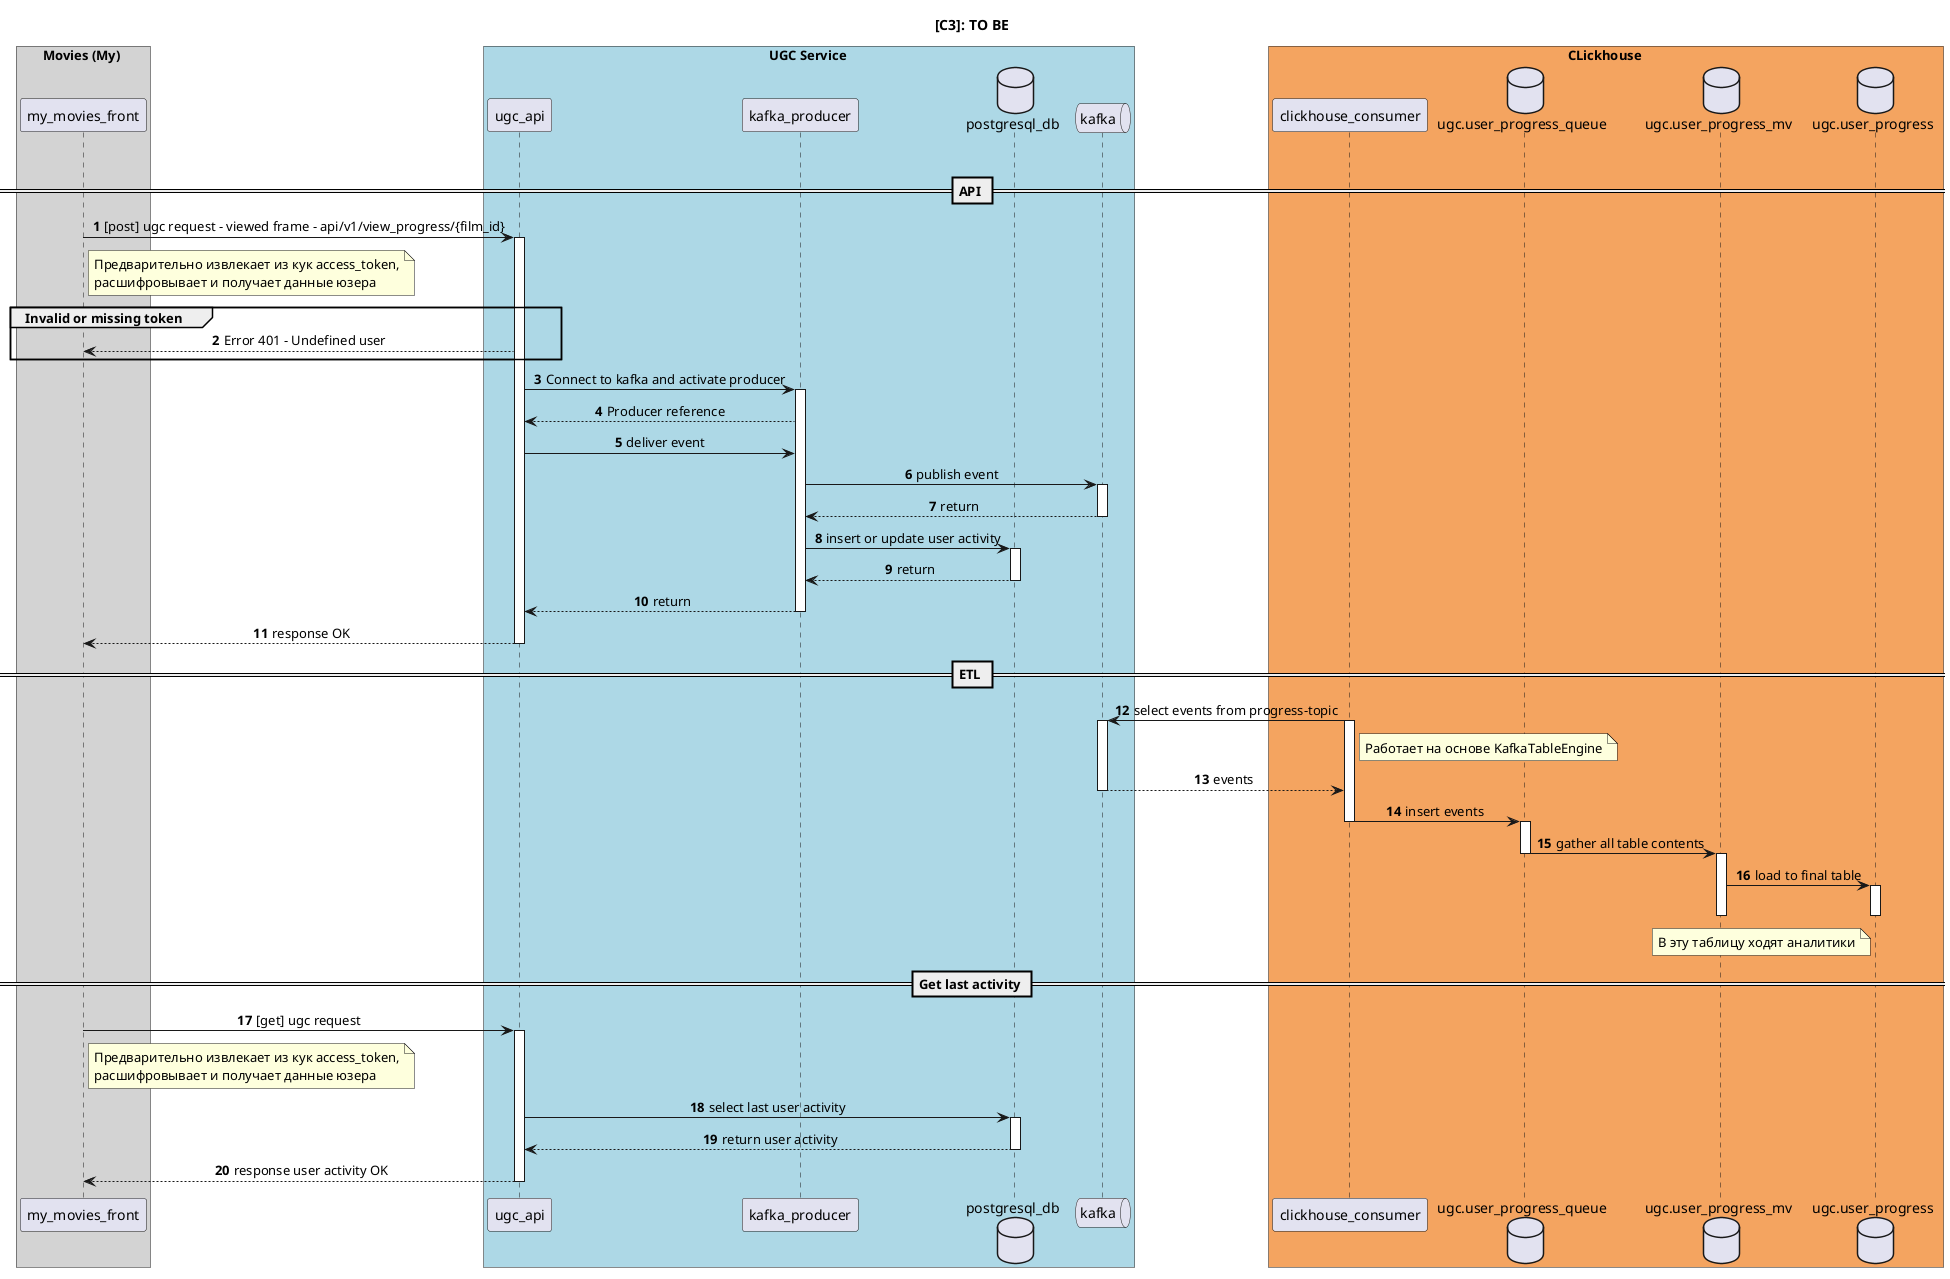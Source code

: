 @startuml

title [C3]: TO BE

autonumber
skinparam sequenceMessageAlign center

box Movies (My) #LightGray
participant my_movies_front as my_movies_front
end box

|||

box UGC Service #lightBlue
participant ugc_api as ugc_api
participant kafka_producer as kafka_producer
database postgresql_db as postgresql_db
queue kafka as kafka
participant clickhouse_consumer as clickhouse_consumer
database ugc.user_progress as ugc.user_progress
end box

== API ==

my_movies_front -> ugc_api: [post] ugc request - viewed frame - api/v1/view_progress/{film_id}
note right of my_movies_front
Предварительно извлекает из кук access_token,
расшифровывает и получает данные юзера
end note
activate ugc_api

group Invalid or missing token
my_movies_front <-- ugc_api: Error 401 - Undefined user
end

ugc_api -> kafka_producer: Connect to kafka and activate producer
activate kafka_producer
ugc_api <-- kafka_producer: Producer reference
ugc_api -> kafka_producer: deliver event
kafka_producer -> kafka: publish event
activate kafka
kafka_producer <-- kafka: return
deactivate kafka
kafka_producer -> postgresql_db: insert or update user activity
activate postgresql_db
kafka_producer <-- postgresql_db: return
deactivate postgresql_db
ugc_api <-- kafka_producer: return
deactivate kafka_producer
my_movies_front <-- ugc_api: response OK
deactivate ugc_api

== ETL ==

box CLickhouse #SandyBrown
participant clickhouse_consumer as clickhouse_consumer
database ugc.user_progress_queue as ugc.user_progress_queue
database ugc.user_progress_mv as ugc.user_progress_mv
database ugc.user_progress as ugc.user_progress
end box

kafka <- clickhouse_consumer: select events from progress-topic
note right of clickhouse_consumer
Работает на основе KafkaTableEngine
end note
activate kafka
activate clickhouse_consumer
kafka --> clickhouse_consumer: events
deactivate kafka
clickhouse_consumer -> ugc.user_progress_queue: insert events
deactivate clickhouse_consumer
activate ugc.user_progress_queue
ugc.user_progress_queue -> ugc.user_progress_mv: gather all table contents
deactivate ugc.user_progress_queue
activate ugc.user_progress_mv
ugc.user_progress_mv -> ugc.user_progress: load to final table
note left of ugc.user_progress
В эту таблицу ходят аналитики
end note
activate ugc.user_progress
deactivate ugc.user_progress_mv
deactivate ugc.user_progress


== Get last activity ==
my_movies_front -> ugc_api: [get] ugc request
note right of my_movies_front
Предварительно извлекает из кук access_token,
расшифровывает и получает данные юзера
end note
activate ugc_api
ugc_api -> postgresql_db: select last user activity
activate postgresql_db
ugc_api <-- postgresql_db: return user activity
deactivate postgresql_db
my_movies_front <-- ugc_api: response user activity OK
deactivate ugc_api

@enduml
